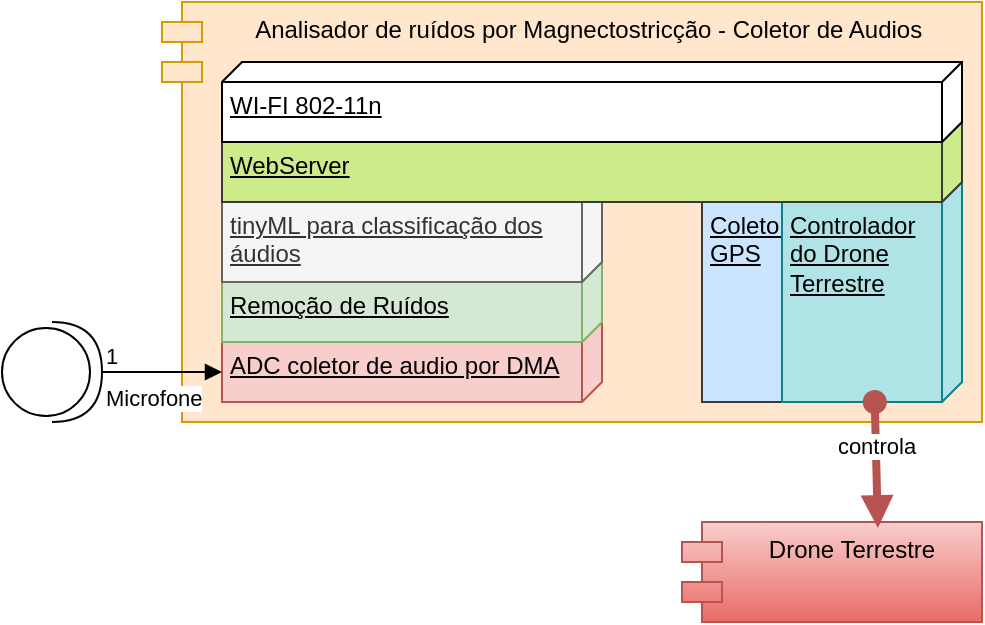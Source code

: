 <mxfile version="26.0.10">
  <diagram name="Diagrama do Firmware" id="uduFi1Y2lIoiL3hH4ij0">
    <mxGraphModel dx="954" dy="583" grid="1" gridSize="10" guides="1" tooltips="1" connect="1" arrows="1" fold="1" page="1" pageScale="1" pageWidth="827" pageHeight="1169" math="0" shadow="0">
      <root>
        <mxCell id="0" />
        <mxCell id="1" parent="0" />
        <mxCell id="rPAikwQHVRFomooc7S73-1" value="Analisador de ruídos por Magnectostricção - Coletor de Audios&amp;nbsp;" style="shape=module;align=left;spacingLeft=20;align=center;verticalAlign=top;whiteSpace=wrap;html=1;fillColor=#ffe6cc;strokeColor=#d79b00;" parent="1" vertex="1">
          <mxGeometry x="210" y="100" width="410" height="210" as="geometry" />
        </mxCell>
        <mxCell id="l0LYsXaN3frjXtNEiOLv-4" value="Coletor GPS" style="verticalAlign=top;align=left;spacingTop=8;spacingLeft=2;spacingRight=12;shape=cube;size=10;direction=south;fontStyle=4;html=1;whiteSpace=wrap;fillColor=#cce5ff;strokeColor=#36393d;" vertex="1" parent="1">
          <mxGeometry x="480" y="190" width="56" height="110" as="geometry" />
        </mxCell>
        <mxCell id="l0LYsXaN3frjXtNEiOLv-5" value="Controlador do Drone Terrestre" style="verticalAlign=top;align=left;spacingTop=8;spacingLeft=2;spacingRight=12;shape=cube;size=10;direction=south;fontStyle=4;html=1;whiteSpace=wrap;fillColor=#b0e3e6;strokeColor=#0e8088;" vertex="1" parent="1">
          <mxGeometry x="520" y="190" width="90" height="110" as="geometry" />
        </mxCell>
        <mxCell id="l0LYsXaN3frjXtNEiOLv-7" value="" style="group" vertex="1" connectable="0" parent="1">
          <mxGeometry x="240" y="190" width="190" height="110" as="geometry" />
        </mxCell>
        <mxCell id="l0LYsXaN3frjXtNEiOLv-1" value="ADC coletor de audio por DMA" style="verticalAlign=top;align=left;spacingTop=8;spacingLeft=2;spacingRight=12;shape=cube;size=10;direction=south;fontStyle=4;html=1;whiteSpace=wrap;fillColor=#f8cecc;strokeColor=#b85450;" vertex="1" parent="l0LYsXaN3frjXtNEiOLv-7">
          <mxGeometry y="70" width="190" height="40" as="geometry" />
        </mxCell>
        <mxCell id="l0LYsXaN3frjXtNEiOLv-2" value="Remoção de Ruídos" style="verticalAlign=top;align=left;spacingTop=8;spacingLeft=2;spacingRight=12;shape=cube;size=10;direction=south;fontStyle=4;html=1;whiteSpace=wrap;fillColor=#d5e8d4;strokeColor=#82b366;" vertex="1" parent="l0LYsXaN3frjXtNEiOLv-7">
          <mxGeometry y="40" width="190" height="40" as="geometry" />
        </mxCell>
        <mxCell id="l0LYsXaN3frjXtNEiOLv-3" value="tinyML para classificação dos áudios" style="verticalAlign=top;align=left;spacingTop=8;spacingLeft=2;spacingRight=12;shape=cube;size=10;direction=south;fontStyle=4;html=1;whiteSpace=wrap;fillColor=#f5f5f5;fontColor=#333333;strokeColor=#666666;" vertex="1" parent="l0LYsXaN3frjXtNEiOLv-7">
          <mxGeometry width="190" height="50" as="geometry" />
        </mxCell>
        <mxCell id="l0LYsXaN3frjXtNEiOLv-8" value="WebServer" style="verticalAlign=top;align=left;spacingTop=8;spacingLeft=2;spacingRight=12;shape=cube;size=10;direction=south;fontStyle=4;html=1;whiteSpace=wrap;fillColor=#cdeb8b;strokeColor=#36393d;" vertex="1" parent="1">
          <mxGeometry x="240" y="160" width="370" height="40" as="geometry" />
        </mxCell>
        <mxCell id="l0LYsXaN3frjXtNEiOLv-9" value="WI-FI 802-11n" style="verticalAlign=top;align=left;spacingTop=8;spacingLeft=2;spacingRight=12;shape=cube;size=10;direction=south;fontStyle=4;html=1;whiteSpace=wrap;" vertex="1" parent="1">
          <mxGeometry x="240" y="130" width="370" height="40" as="geometry" />
        </mxCell>
        <mxCell id="l0LYsXaN3frjXtNEiOLv-10" value="Drone Terrestre" style="shape=module;align=left;spacingLeft=20;align=center;verticalAlign=top;whiteSpace=wrap;html=1;fillColor=#f8cecc;gradientColor=#ea6b66;strokeColor=#b85450;" vertex="1" parent="1">
          <mxGeometry x="470" y="360" width="150" height="50" as="geometry" />
        </mxCell>
        <mxCell id="l0LYsXaN3frjXtNEiOLv-11" value="controla" style="html=1;verticalAlign=bottom;startArrow=oval;startFill=1;endArrow=block;startSize=8;curved=0;rounded=0;entryX=0.653;entryY=0.06;entryDx=0;entryDy=0;entryPerimeter=0;strokeWidth=4;fillColor=#f8cecc;gradientColor=#ea6b66;strokeColor=#b85450;" edge="1" parent="1" source="l0LYsXaN3frjXtNEiOLv-5" target="l0LYsXaN3frjXtNEiOLv-10">
          <mxGeometry width="60" relative="1" as="geometry">
            <mxPoint x="380" y="300" as="sourcePoint" />
            <mxPoint x="440" y="300" as="targetPoint" />
          </mxGeometry>
        </mxCell>
        <mxCell id="l0LYsXaN3frjXtNEiOLv-12" value="" style="shape=providedRequiredInterface;html=1;verticalLabelPosition=bottom;sketch=0;" vertex="1" parent="1">
          <mxGeometry x="130" y="260" width="50" height="50" as="geometry" />
        </mxCell>
        <mxCell id="l0LYsXaN3frjXtNEiOLv-13" value="Microfone" style="endArrow=block;endFill=1;html=1;edgeStyle=orthogonalEdgeStyle;align=left;verticalAlign=top;rounded=0;exitX=1;exitY=0.5;exitDx=0;exitDy=0;exitPerimeter=0;entryX=0;entryY=0;entryDx=25;entryDy=190;entryPerimeter=0;" edge="1" parent="1" source="l0LYsXaN3frjXtNEiOLv-12" target="l0LYsXaN3frjXtNEiOLv-1">
          <mxGeometry x="-1" relative="1" as="geometry">
            <mxPoint x="330" y="300" as="sourcePoint" />
            <mxPoint x="490" y="300" as="targetPoint" />
          </mxGeometry>
        </mxCell>
        <mxCell id="l0LYsXaN3frjXtNEiOLv-14" value="1" style="edgeLabel;resizable=0;html=1;align=left;verticalAlign=bottom;" connectable="0" vertex="1" parent="l0LYsXaN3frjXtNEiOLv-13">
          <mxGeometry x="-1" relative="1" as="geometry" />
        </mxCell>
      </root>
    </mxGraphModel>
  </diagram>
</mxfile>
